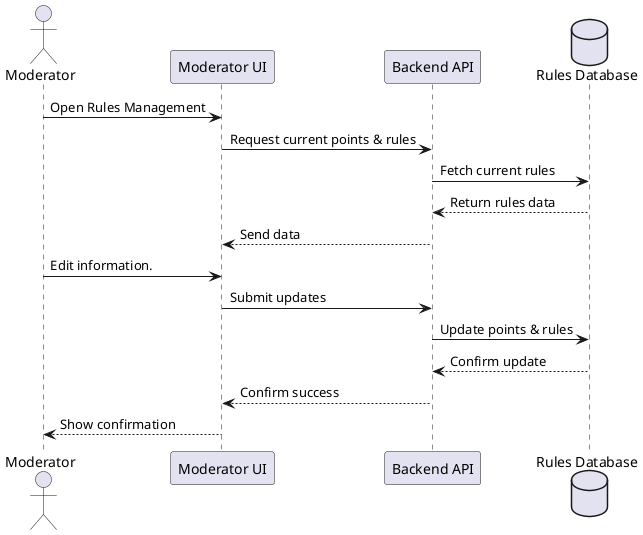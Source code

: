 @startuml
actor Moderator
participant "Moderator UI" as ModUI
participant "Backend API" as API
database "Rules Database" as DB

Moderator -> ModUI: Open Rules Management
ModUI -> API: Request current points & rules
API -> DB: Fetch current rules
DB --> API: Return rules data
API --> ModUI: Send data

Moderator -> ModUI: Edit information.
ModUI -> API: Submit updates
API -> DB: Update points & rules
DB --> API: Confirm update
API --> ModUI: Confirm success
ModUI --> Moderator: Show confirmation
@enduml
